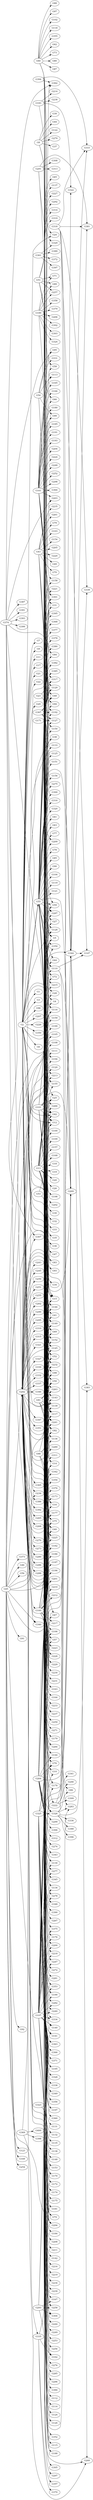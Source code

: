 digraph "Yeast-400" {
	rankdir=LR;
	"G1";
	"G2";
	"G3";
	"G4";
	"G5";
	"G6";
	"G7";
	"G8";
	"G9";
	"G10";
	"G11";
	"G12";
	"G13";
	"G14";
	"G15";
	"G16";
	"G17";
	"G18";
	"G19";
	"G20";
	"G21";
	"G22";
	"G23";
	"G24";
	"G25";
	"G26";
	"G27";
	"G28";
	"G29";
	"G30";
	"G31";
	"G32";
	"G33";
	"G34";
	"G35";
	"G36";
	"G37";
	"G38";
	"G39";
	"G40";
	"G41";
	"G42";
	"G43";
	"G44";
	"G45";
	"G46";
	"G47";
	"G48";
	"G49";
	"G50";
	"G51";
	"G52";
	"G53";
	"G54";
	"G55";
	"G56";
	"G57";
	"G58";
	"G59";
	"G60";
	"G61";
	"G62";
	"G63";
	"G64";
	"G65";
	"G66";
	"G67";
	"G68";
	"G69";
	"G70";
	"G71";
	"G72";
	"G73";
	"G74";
	"G75";
	"G76";
	"G77";
	"G78";
	"G79";
	"G80";
	"G81";
	"G82";
	"G83";
	"G84";
	"G85";
	"G86";
	"G87";
	"G88";
	"G89";
	"G90";
	"G91";
	"G92";
	"G93";
	"G94";
	"G95";
	"G96";
	"G97";
	"G98";
	"G99";
	"G100";
	"G101";
	"G102";
	"G103";
	"G104";
	"G105";
	"G106";
	"G107";
	"G108";
	"G109";
	"G110";
	"G111";
	"G112";
	"G113";
	"G114";
	"G115";
	"G116";
	"G117";
	"G118";
	"G119";
	"G120";
	"G121";
	"G122";
	"G123";
	"G124";
	"G125";
	"G126";
	"G127";
	"G128";
	"G129";
	"G130";
	"G131";
	"G132";
	"G133";
	"G134";
	"G135";
	"G136";
	"G137";
	"G138";
	"G139";
	"G140";
	"G141";
	"G142";
	"G143";
	"G144";
	"G145";
	"G146";
	"G147";
	"G148";
	"G149";
	"G150";
	"G151";
	"G152";
	"G153";
	"G154";
	"G155";
	"G156";
	"G157";
	"G158";
	"G159";
	"G160";
	"G161";
	"G162";
	"G163";
	"G164";
	"G165";
	"G166";
	"G167";
	"G168";
	"G169";
	"G170";
	"G171";
	"G172";
	"G173";
	"G174";
	"G175";
	"G176";
	"G177";
	"G178";
	"G179";
	"G180";
	"G181";
	"G182";
	"G183";
	"G184";
	"G185";
	"G186";
	"G187";
	"G188";
	"G189";
	"G190";
	"G191";
	"G192";
	"G193";
	"G194";
	"G195";
	"G196";
	"G197";
	"G198";
	"G199";
	"G200";
	"G201";
	"G202";
	"G203";
	"G204";
	"G205";
	"G206";
	"G207";
	"G208";
	"G209";
	"G210";
	"G211";
	"G212";
	"G213";
	"G214";
	"G215";
	"G216";
	"G217";
	"G218";
	"G219";
	"G220";
	"G221";
	"G222";
	"G223";
	"G224";
	"G225";
	"G226";
	"G227";
	"G228";
	"G229";
	"G230";
	"G231";
	"G232";
	"G233";
	"G234";
	"G235";
	"G236";
	"G237";
	"G238";
	"G239";
	"G240";
	"G241";
	"G242";
	"G243";
	"G244";
	"G245";
	"G246";
	"G247";
	"G248";
	"G249";
	"G250";
	"G251";
	"G252";
	"G253";
	"G254";
	"G255";
	"G256";
	"G257";
	"G258";
	"G259";
	"G260";
	"G261";
	"G262";
	"G263";
	"G264";
	"G265";
	"G266";
	"G267";
	"G268";
	"G269";
	"G270";
	"G271";
	"G272";
	"G273";
	"G274";
	"G275";
	"G276";
	"G277";
	"G278";
	"G279";
	"G280";
	"G281";
	"G282";
	"G283";
	"G284";
	"G285";
	"G286";
	"G287";
	"G288";
	"G289";
	"G290";
	"G291";
	"G292";
	"G293";
	"G294";
	"G295";
	"G296";
	"G297";
	"G298";
	"G299";
	"G300";
	"G301";
	"G302";
	"G303";
	"G304";
	"G305";
	"G306";
	"G307";
	"G308";
	"G309";
	"G310";
	"G311";
	"G312";
	"G313";
	"G314";
	"G315";
	"G316";
	"G317";
	"G318";
	"G319";
	"G320";
	"G321";
	"G322";
	"G323";
	"G324";
	"G325";
	"G326";
	"G327";
	"G328";
	"G329";
	"G330";
	"G331";
	"G332";
	"G333";
	"G334";
	"G335";
	"G336";
	"G337";
	"G338";
	"G339";
	"G340";
	"G341";
	"G342";
	"G343";
	"G344";
	"G345";
	"G346";
	"G347";
	"G348";
	"G349";
	"G350";
	"G351";
	"G352";
	"G353";
	"G354";
	"G355";
	"G356";
	"G357";
	"G358";
	"G359";
	"G360";
	"G361";
	"G362";
	"G363";
	"G364";
	"G365";
	"G366";
	"G367";
	"G368";
	"G369";
	"G370";
	"G371";
	"G372";
	"G373";
	"G374";
	"G375";
	"G376";
	"G377";
	"G378";
	"G379";
	"G380";
	"G381";
	"G382";
	"G383";
	"G384";
	"G385";
	"G386";
	"G387";
	"G388";
	"G389";
	"G390";
	"G391";
	"G392";
	"G393";
	"G394";
	"G395";
	"G396";
	"G397";
	"G398";
	"G399";
	"G400";
	"G291" -> "G381";
	"G291" -> "G308";
	"G291" -> "G329";
	"G291" -> "G58";
	"G291" -> "G313";
	"G160" -> "G229";
	"G160" -> "G247";
	"G160" -> "G232";
	"G160" -> "G69";
	"G160" -> "G284";
	"G160" -> "G237";
	"G160" -> "G376";
	"G160" -> "G186";
	"G160" -> "G278";
	"G160" -> "G271";
	"G160" -> "G52";
	"G160" -> "G117";
	"G160" -> "G196";
	"G160" -> "G177";
	"G160" -> "G134";
	"G160" -> "G342";
	"G160" -> "G218";
	"G160" -> "G16";
	"G160" -> "G15";
	"G160" -> "G259";
	"G160" -> "G210";
	"G160" -> "G311";
	"G160" -> "G228";
	"G160" -> "G201";
	"G160" -> "G182";
	"G160" -> "G353";
	"G160" -> "G190";
	"G160" -> "G167";
	"G160" -> "G76";
	"G160" -> "G144";
	"G160" -> "G164";
	"G160" -> "G179";
	"G160" -> "G362";
	"G160" -> "G266";
	"G160" -> "G14";
	"G160" -> "G163";
	"G160" -> "G289";
	"G160" -> "G146";
	"G160" -> "G155";
	"G160" -> "G213";
	"G160" -> "G136";
	"G160" -> "G230";
	"G160" -> "G241";
	"G160" -> "G82";
	"G160" -> "G98";
	"G160" -> "G176";
	"G160" -> "G130";
	"G160" -> "G173";
	"G160" -> "G359";
	"G160" -> "G217";
	"G160" -> "G375";
	"G160" -> "G194";
	"G160" -> "G75";
	"G160" -> "G149";
	"G160" -> "G50";
	"G160" -> "G145";
	"G160" -> "G203";
	"G160" -> "G223";
	"G160" -> "G99";
	"G160" -> "G200";
	"G160" -> "G258";
	"G160" -> "G304";
	"G160" -> "G212";
	"G160" -> "G231";
	"G160" -> "G187";
	"G160" -> "G277";
	"G160" -> "G74";
	"G160" -> "G294";
	"G160" -> "G354";
	"G160" -> "G233";
	"G45" -> "G92";
	"G45" -> "G116";
	"G45" -> "G59";
	"G45" -> "G91";
	"G45" -> "G373";
	"G45" -> "G123";
	"G45" -> "G15";
	"G45" -> "G5";
	"G45" -> "G169";
	"G45" -> "G340";
	"G45" -> "G254";
	"G45" -> "G46";
	"G45" -> "G242";
	"G45" -> "G56";
	"G45" -> "G14";
	"G45" -> "G41";
	"G45" -> "G236";
	"G45" -> "G263";
	"G45" -> "G74";
	"G45" -> "G294";
	"G344" -> "G381";
	"G344" -> "G333";
	"G344" -> "G339";
	"G344" -> "G383";
	"G344" -> "G260";
	"G344" -> "G147";
	"G326" -> "G344";
	"G326" -> "G86";
	"G326" -> "G383";
	"G326" -> "G396";
	"G326" -> "G283";
	"G326" -> "G336";
	"G326" -> "G388";
	"G323" -> "G352";
	"G323" -> "G74";
	"G323" -> "G294";
	"G110" -> "G269";
	"G110" -> "G147";
	"G110" -> "G283";
	"G318" -> "G381";
	"G318" -> "G333";
	"G318" -> "G339";
	"G318" -> "G344";
	"G318" -> "G269";
	"G318" -> "G147";
	"G8" -> "G15";
	"G8" -> "G5";
	"G8" -> "G279";
	"G8" -> "G37";
	"G8" -> "G39";
	"G8" -> "G122";
	"G8" -> "G149";
	"G8" -> "G44";
	"G101" -> "G12";
	"G101" -> "G232";
	"G101" -> "G42";
	"G101" -> "G4";
	"G101" -> "G66";
	"G101" -> "G120";
	"G101" -> "G31";
	"G101" -> "G301";
	"G101" -> "G269";
	"G101" -> "G40";
	"G101" -> "G116";
	"G101" -> "G199";
	"G101" -> "G128";
	"G101" -> "G159";
	"G101" -> "G111";
	"G101" -> "G225";
	"G101" -> "G52";
	"G101" -> "G117";
	"G101" -> "G15";
	"G101" -> "G5";
	"G101" -> "G287";
	"G101" -> "G105";
	"G101" -> "G28";
	"G101" -> "G14";
	"G101" -> "G108";
	"G101" -> "G146";
	"G101" -> "G25";
	"G101" -> "G241";
	"G101" -> "G82";
	"G101" -> "G98";
	"G101" -> "G129";
	"G101" -> "G48";
	"G101" -> "G149";
	"G101" -> "G50";
	"G101" -> "G145";
	"G101" -> "G74";
	"G101" -> "G294";
	"G222" -> "G322";
	"G222" -> "G309";
	"G222" -> "G341";
	"G222" -> "G246";
	"G23" -> "G31";
	"G23" -> "G301";
	"G23" -> "G209";
	"G23" -> "G221";
	"G23" -> "G15";
	"G23" -> "G5";
	"G23" -> "G158";
	"G394" -> "G333";
	"G394" -> "G362";
	"G189" -> "G324";
	"G189" -> "G358";
	"G189" -> "G303";
	"G189" -> "G257";
	"G189" -> "G89";
	"G189" -> "G302";
	"G189" -> "G206";
	"G189" -> "G379";
	"G189" -> "G152";
	"G189" -> "G71";
	"G107" -> "G153";
	"G107" -> "G57";
	"G107" -> "G247";
	"G107" -> "G12";
	"G107" -> "G232";
	"G107" -> "G42";
	"G107" -> "G296";
	"G107" -> "G162";
	"G107" -> "G69";
	"G107" -> "G116";
	"G107" -> "G140";
	"G107" -> "G184";
	"G107" -> "G142";
	"G107" -> "G126";
	"G107" -> "G106";
	"G107" -> "G225";
	"G107" -> "G249";
	"G107" -> "G278";
	"G107" -> "G132";
	"G107" -> "G285";
	"G107" -> "G52";
	"G107" -> "G117";
	"G107" -> "G134";
	"G107" -> "G218";
	"G107" -> "G16";
	"G107" -> "G15";
	"G107" -> "G211";
	"G107" -> "G148";
	"G107" -> "G174";
	"G107" -> "G216";
	"G107" -> "G124";
	"G107" -> "G170";
	"G107" -> "G139";
	"G107" -> "G138";
	"G107" -> "G282";
	"G107" -> "G384";
	"G107" -> "G114";
	"G107" -> "G208";
	"G107" -> "G353";
	"G107" -> "G190";
	"G107" -> "G167";
	"G107" -> "G239";
	"G107" -> "G334";
	"G107" -> "G256";
	"G107" -> "G234";
	"G107" -> "G76";
	"G107" -> "G144";
	"G107" -> "G172";
	"G107" -> "G188";
	"G107" -> "G14";
	"G107" -> "G219";
	"G107" -> "G283";
	"G107" -> "G25";
	"G107" -> "G67";
	"G107" -> "G136";
	"G107" -> "G253";
	"G107" -> "G141";
	"G107" -> "G241";
	"G107" -> "G195";
	"G107" -> "G82";
	"G107" -> "G240";
	"G107" -> "G98";
	"G107" -> "G176";
	"G107" -> "G130";
	"G107" -> "G175";
	"G107" -> "G244";
	"G107" -> "G135";
	"G107" -> "G112";
	"G107" -> "G375";
	"G107" -> "G152";
	"G107" -> "G75";
	"G107" -> "G149";
	"G107" -> "G50";
	"G107" -> "G145";
	"G107" -> "G72";
	"G107" -> "G64";
	"G107" -> "G215";
	"G107" -> "G115";
	"G107" -> "G200";
	"G107" -> "G10";
	"G107" -> "G131";
	"G107" -> "G258";
	"G107" -> "G304";
	"G107" -> "G277";
	"G107" -> "G74";
	"G107" -> "G294";
	"G107" -> "G276";
	"G107" -> "G181";
	"G107" -> "G197";
	"G293" -> "G178";
	"G293" -> "G305";
	"G293" -> "G297";
	"G293" -> "G167";
	"G293" -> "G14";
	"G293" -> "G258";
	"G293" -> "G304";
	"G51" -> "G162";
	"G51" -> "G69";
	"G51" -> "G66";
	"G51" -> "G257";
	"G51" -> "G89";
	"G51" -> "G319";
	"G51" -> "G314";
	"G51" -> "G227";
	"G51" -> "G14";
	"G51" -> "G137";
	"G51" -> "G129";
	"G51" -> "G65";
	"G51" -> "G292";
	"G51" -> "G71";
	"G335" -> "G162";
	"G335" -> "G269";
	"G335" -> "G40";
	"G335" -> "G357";
	"G335" -> "G370";
	"G43" -> "G205";
	"G43" -> "G49";
	"G43" -> "G27";
	"G43" -> "G103";
	"G43" -> "G79";
	"G43" -> "G192";
	"G43" -> "G235";
	"G43" -> "G48";
	"G43" -> "G220";
	"G43" -> "G70";
	"G43" -> "G261";
	"G43" -> "G154";
	"G242" -> "G268";
	"G242" -> "G307";
	"G242" -> "G273";
	"G242" -> "G365";
	"G242" -> "G351";
	"G242" -> "G69";
	"G242" -> "G160";
	"G242" -> "G284";
	"G242" -> "G346";
	"G242" -> "G116";
	"G242" -> "G59";
	"G242" -> "G209";
	"G242" -> "G52";
	"G242" -> "G117";
	"G242" -> "G15";
	"G242" -> "G5";
	"G242" -> "G245";
	"G242" -> "G286";
	"G242" -> "G139";
	"G242" -> "G340";
	"G242" -> "G255";
	"G242" -> "G260";
	"G242" -> "G386";
	"G242" -> "G251";
	"G242" -> "G270";
	"G242" -> "G188";
	"G242" -> "G330";
	"G242" -> "G290";
	"G242" -> "G392";
	"G242" -> "G158";
	"G242" -> "G315";
	"G242" -> "G337";
	"G242" -> "G321";
	"G242" -> "G288";
	"G242" -> "G241";
	"G242" -> "G82";
	"G242" -> "G98";
	"G242" -> "G34";
	"G242" -> "G263";
	"G242" -> "G332";
	"G242" -> "G327";
	"G242" -> "G295";
	"G242" -> "G250";
	"G242" -> "G265";
	"G242" -> "G280";
	"G242" -> "G149";
	"G242" -> "G50";
	"G242" -> "G145";
	"G242" -> "G115";
	"G242" -> "G243";
	"G242" -> "G310";
	"G242" -> "G262";
	"G242" -> "G347";
	"G325" -> "G143";
	"G325" -> "G344";
	"G325" -> "G326";
	"G325" -> "G269";
	"G325" -> "G40";
	"G325" -> "G117";
	"G325" -> "G16";
	"G325" -> "G15";
	"G325" -> "G366";
	"G325" -> "G349";
	"G325" -> "G338";
	"G325" -> "G353";
	"G325" -> "G190";
	"G325" -> "G360";
	"G325" -> "G363";
	"G325" -> "G328";
	"G325" -> "G356";
	"G325" -> "G371";
	"G325" -> "G75";
	"G325" -> "G149";
	"G325" -> "G145";
	"G55" -> "G12";
	"G55" -> "G232";
	"G55" -> "G42";
	"G55" -> "G133";
	"G55" -> "G61";
	"G55" -> "G143";
	"G55" -> "G344";
	"G55" -> "G326";
	"G55" -> "G31";
	"G55" -> "G301";
	"G55" -> "G269";
	"G55" -> "G40";
	"G55" -> "G110";
	"G55" -> "G116";
	"G55" -> "G59";
	"G55" -> "G156";
	"G55" -> "G128";
	"G55" -> "G127";
	"G55" -> "G150";
	"G55" -> "G84";
	"G55" -> "G125";
	"G55" -> "G119";
	"G55" -> "G52";
	"G55" -> "G117";
	"G55" -> "G121";
	"G55" -> "G15";
	"G55" -> "G5";
	"G55" -> "G287";
	"G55" -> "G275";
	"G55" -> "G90";
	"G55" -> "G85";
	"G55" -> "G139";
	"G55" -> "G151";
	"G55" -> "G63";
	"G55" -> "G2";
	"G55" -> "G38";
	"G55" -> "G316";
	"G55" -> "G155";
	"G55" -> "G213";
	"G55" -> "G78";
	"G55" -> "G300";
	"G55" -> "G25";
	"G55" -> "G317";
	"G55" -> "G77";
	"G55" -> "G241";
	"G55" -> "G82";
	"G55" -> "G98";
	"G55" -> "G320";
	"G55" -> "G129";
	"G55" -> "G104";
	"G55" -> "G149";
	"G55" -> "G50";
	"G55" -> "G145";
	"G367" -> "G378";
	"G367" -> "G385";
	"G367" -> "G31";
	"G367" -> "G301";
	"G367" -> "G110";
	"G367" -> "G127";
	"G367" -> "G150";
	"G367" -> "G287";
	"G367" -> "G368";
	"G367" -> "G192";
	"G367" -> "G317";
	"G367" -> "G377";
	"G367" -> "G129";
	"G367" -> "G48";
	"G367" -> "G380";
	"G367" -> "G395";
	"G367" -> "G382";
	"G2" -> "G12";
	"G2" -> "G232";
	"G2" -> "G42";
	"G2" -> "G4";
	"G2" -> "G69";
	"G2" -> "G133";
	"G2" -> "G269";
	"G2" -> "G40";
	"G2" -> "G116";
	"G2" -> "G21";
	"G2" -> "G178";
	"G2" -> "G128";
	"G2" -> "G6";
	"G2" -> "G11";
	"G2" -> "G52";
	"G2" -> "G117";
	"G2" -> "G15";
	"G2" -> "G5";
	"G2" -> "G28";
	"G2" -> "G17";
	"G2" -> "G55";
	"G2" -> "G350";
	"G2" -> "G38";
	"G2" -> "G1";
	"G2" -> "G236";
	"G2" -> "G9";
	"G2" -> "G24";
	"G2" -> "G149";
	"G2" -> "G50";
	"G2" -> "G145";
	"G2" -> "G3";
	"G2" -> "G7";
	"G2" -> "G29";
	"G2" -> "G207";
	"G2" -> "G226";
	"G2" -> "G96";
	"G2" -> "G10";
	"G2" -> "G22";
	"G183" -> "G322";
	"G183" -> "G214";
	"G183" -> "G158";
	"G183" -> "G238";
	"G264" -> "G12";
	"G264" -> "G232";
	"G264" -> "G42";
	"G264" -> "G143";
	"G264" -> "G344";
	"G264" -> "G326";
	"G264" -> "G269";
	"G264" -> "G40";
	"G264" -> "G140";
	"G264" -> "G390";
	"G264" -> "G267";
	"G264" -> "G52";
	"G264" -> "G117";
	"G264" -> "G312";
	"G264" -> "G306";
	"G264" -> "G16";
	"G264" -> "G15";
	"G264" -> "G345";
	"G264" -> "G299";
	"G264" -> "G348";
	"G264" -> "G139";
	"G264" -> "G282";
	"G264" -> "G334";
	"G264" -> "G76";
	"G264" -> "G144";
	"G264" -> "G281";
	"G264" -> "G343";
	"G264" -> "G274";
	"G264" -> "G141";
	"G264" -> "G241";
	"G264" -> "G195";
	"G264" -> "G82";
	"G264" -> "G240";
	"G264" -> "G98";
	"G264" -> "G130";
	"G264" -> "G75";
	"G264" -> "G149";
	"G264" -> "G50";
	"G264" -> "G145";
	"G264" -> "G272";
	"G264" -> "G197";
	"G161" -> "G31";
	"G161" -> "G301";
	"G161" -> "G165";
	"G161" -> "G113";
	"G161" -> "G84";
	"G161" -> "G204";
	"G161" -> "G16";
	"G161" -> "G15";
	"G161" -> "G5";
	"G161" -> "G364";
	"G161" -> "G287";
	"G161" -> "G94";
	"G161" -> "G95";
	"G161" -> "G248";
	"G161" -> "G166";
	"G161" -> "G185";
	"G161" -> "G136";
	"G161" -> "G193";
	"G161" -> "G180";
	"G161" -> "G359";
	"G161" -> "G252";
	"G161" -> "G194";
	"G161" -> "G75";
	"G161" -> "G149";
	"G161" -> "G145";
	"G161" -> "G203";
	"G161" -> "G224";
	"G161" -> "G191";
	"G161" -> "G99";
	"G161" -> "G298";
	"G54" -> "G31";
	"G54" -> "G301";
	"G54" -> "G113";
	"G54" -> "G95";
	"G54" -> "G331";
	"G54" -> "G99";
	"G81" -> "G110";
	"G81" -> "G222";
	"G81" -> "G52";
	"G81" -> "G117";
	"G81" -> "G15";
	"G81" -> "G5";
	"G81" -> "G287";
	"G81" -> "G139";
	"G81" -> "G192";
	"G81" -> "G241";
	"G81" -> "G82";
	"G81" -> "G98";
	"G81" -> "G149";
	"G81" -> "G50";
	"G81" -> "G145";
	"G60" -> "G118";
	"G60" -> "G116";
	"G60" -> "G59";
	"G60" -> "G73";
	"G60" -> "G62";
	"G60" -> "G80";
	"G60" -> "G355";
	"G60" -> "G88";
	"G60" -> "G102";
	"G60" -> "G24";
	"G60" -> "G72";
	"G60" -> "G64";
	"G60" -> "G215";
	"G60" -> "G87";
	"G60" -> "G97";
	"G68" -> "G232";
	"G68" -> "G117";
	"G68" -> "G16";
	"G68" -> "G15";
	"G68" -> "G76";
	"G68" -> "G144";
	"G68" -> "G75";
	"G68" -> "G149";
	"G68" -> "G50";
	"G68" -> "G145";
	"G361" -> "G329";
	"G361" -> "G372";
	"G361" -> "G397";
	"G361" -> "G389";
	"G171" -> "G127";
	"G369" -> "G400";
	"G369" -> "G398";
	"G369" -> "G287";
	"G369" -> "G335";
	"G374" -> "G393";
	"G374" -> "G307";
	"G374" -> "G387";
	"G374" -> "G260";
	"G374" -> "G242";
	"G374" -> "G362";
	"G374" -> "G266";
	"G374" -> "G95";
	"G374" -> "G317";
	"G374" -> "G391";
	"G374" -> "G203";
	"G374" -> "G399";
	"G13" -> "G47";
	"G13" -> "G57";
	"G13" -> "G157";
	"G13" -> "G12";
	"G13" -> "G232";
	"G13" -> "G42";
	"G13" -> "G93";
	"G13" -> "G109";
	"G13" -> "G19";
	"G13" -> "G30";
	"G13" -> "G35";
	"G13" -> "G36";
	"G13" -> "G69";
	"G13" -> "G143";
	"G13" -> "G344";
	"G13" -> "G326";
	"G13" -> "G116";
	"G13" -> "G59";
	"G13" -> "G27";
	"G13" -> "G83";
	"G13" -> "G86";
	"G13" -> "G168";
	"G13" -> "G106";
	"G13" -> "G33";
	"G13" -> "G202";
	"G13" -> "G26";
	"G13" -> "G52";
	"G13" -> "G117";
	"G13" -> "G16";
	"G13" -> "G15";
	"G13" -> "G5";
	"G13" -> "G20";
	"G13" -> "G32";
	"G13" -> "G100";
	"G13" -> "G139";
	"G13" -> "G94";
	"G13" -> "G14";
	"G13" -> "G58";
	"G13" -> "G25";
	"G13" -> "G67";
	"G13" -> "G18";
	"G13" -> "G41";
	"G13" -> "G34";
	"G13" -> "G263";
	"G13" -> "G75";
	"G13" -> "G149";
	"G13" -> "G145";
	"G13" -> "G198";
	"G53" -> "G15";
	"G53" -> "G5";
	"G53" -> "G149";
}